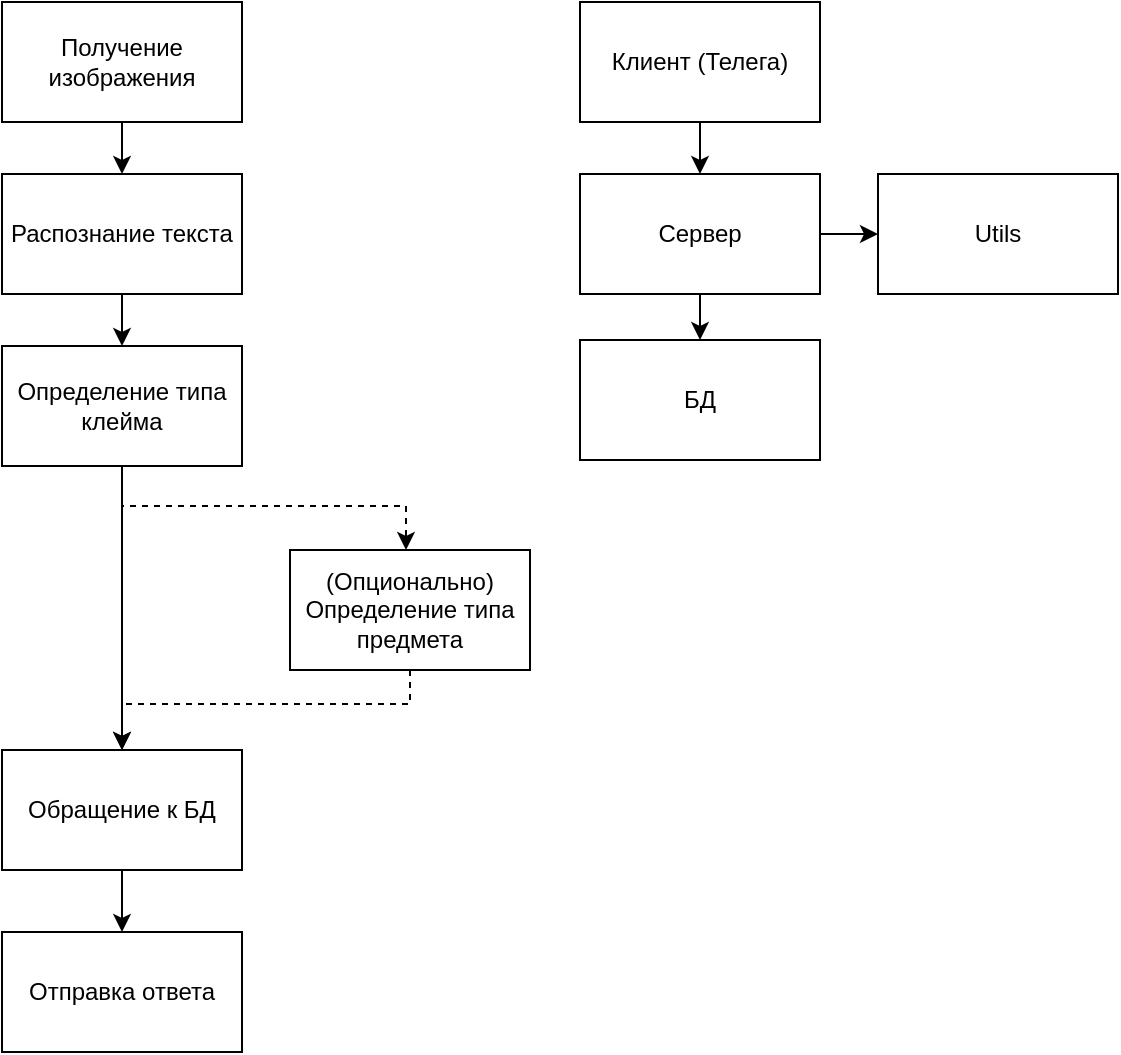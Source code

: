 <mxfile version="24.4.13" type="github">
  <diagram name="Страница — 1" id="3V6jpC0yMCFk1615mb3v">
    <mxGraphModel dx="1694" dy="937" grid="0" gridSize="10" guides="1" tooltips="1" connect="1" arrows="1" fold="1" page="1" pageScale="1" pageWidth="1169" pageHeight="1654" math="0" shadow="0">
      <root>
        <mxCell id="0" />
        <mxCell id="1" parent="0" />
        <mxCell id="1R1uhA-N2sK_DffIv4TX-5" style="edgeStyle=orthogonalEdgeStyle;rounded=0;orthogonalLoop=1;jettySize=auto;html=1;entryX=0.5;entryY=0;entryDx=0;entryDy=0;" edge="1" parent="1" source="1R1uhA-N2sK_DffIv4TX-1" target="1R1uhA-N2sK_DffIv4TX-4">
          <mxGeometry relative="1" as="geometry" />
        </mxCell>
        <mxCell id="1R1uhA-N2sK_DffIv4TX-1" value="Распознание текста" style="rounded=0;whiteSpace=wrap;html=1;" vertex="1" parent="1">
          <mxGeometry x="47" y="157" width="120" height="60" as="geometry" />
        </mxCell>
        <mxCell id="1R1uhA-N2sK_DffIv4TX-3" style="edgeStyle=orthogonalEdgeStyle;rounded=0;orthogonalLoop=1;jettySize=auto;html=1;" edge="1" parent="1" source="1R1uhA-N2sK_DffIv4TX-2" target="1R1uhA-N2sK_DffIv4TX-1">
          <mxGeometry relative="1" as="geometry" />
        </mxCell>
        <mxCell id="1R1uhA-N2sK_DffIv4TX-2" value="Получение изображения" style="rounded=0;whiteSpace=wrap;html=1;" vertex="1" parent="1">
          <mxGeometry x="47" y="71" width="120" height="60" as="geometry" />
        </mxCell>
        <mxCell id="1R1uhA-N2sK_DffIv4TX-7" style="edgeStyle=orthogonalEdgeStyle;rounded=0;orthogonalLoop=1;jettySize=auto;html=1;" edge="1" parent="1" source="1R1uhA-N2sK_DffIv4TX-4" target="1R1uhA-N2sK_DffIv4TX-9">
          <mxGeometry relative="1" as="geometry">
            <mxPoint x="107" y="449.857" as="targetPoint" />
          </mxGeometry>
        </mxCell>
        <mxCell id="1R1uhA-N2sK_DffIv4TX-8" style="edgeStyle=orthogonalEdgeStyle;rounded=0;orthogonalLoop=1;jettySize=auto;html=1;dashed=1;" edge="1" parent="1" source="1R1uhA-N2sK_DffIv4TX-4" target="1R1uhA-N2sK_DffIv4TX-6">
          <mxGeometry relative="1" as="geometry">
            <Array as="points">
              <mxPoint x="107" y="323" />
              <mxPoint x="249" y="323" />
            </Array>
          </mxGeometry>
        </mxCell>
        <mxCell id="1R1uhA-N2sK_DffIv4TX-4" value="Определение типа клейма" style="rounded=0;whiteSpace=wrap;html=1;" vertex="1" parent="1">
          <mxGeometry x="47" y="243" width="120" height="60" as="geometry" />
        </mxCell>
        <mxCell id="1R1uhA-N2sK_DffIv4TX-10" style="edgeStyle=orthogonalEdgeStyle;rounded=0;orthogonalLoop=1;jettySize=auto;html=1;entryX=0.5;entryY=0;entryDx=0;entryDy=0;dashed=1;" edge="1" parent="1" source="1R1uhA-N2sK_DffIv4TX-6" target="1R1uhA-N2sK_DffIv4TX-9">
          <mxGeometry relative="1" as="geometry">
            <Array as="points">
              <mxPoint x="251" y="422" />
              <mxPoint x="107" y="422" />
            </Array>
          </mxGeometry>
        </mxCell>
        <mxCell id="1R1uhA-N2sK_DffIv4TX-6" value="(Опционально) Определение типа предмета" style="rounded=0;whiteSpace=wrap;html=1;" vertex="1" parent="1">
          <mxGeometry x="191" y="345" width="120" height="60" as="geometry" />
        </mxCell>
        <mxCell id="1R1uhA-N2sK_DffIv4TX-12" style="edgeStyle=orthogonalEdgeStyle;rounded=0;orthogonalLoop=1;jettySize=auto;html=1;" edge="1" parent="1" source="1R1uhA-N2sK_DffIv4TX-9" target="1R1uhA-N2sK_DffIv4TX-11">
          <mxGeometry relative="1" as="geometry" />
        </mxCell>
        <mxCell id="1R1uhA-N2sK_DffIv4TX-9" value="Обращение к БД" style="rounded=0;whiteSpace=wrap;html=1;" vertex="1" parent="1">
          <mxGeometry x="47" y="445" width="120" height="60" as="geometry" />
        </mxCell>
        <mxCell id="1R1uhA-N2sK_DffIv4TX-11" value="Отправка ответа" style="rounded=0;whiteSpace=wrap;html=1;" vertex="1" parent="1">
          <mxGeometry x="47" y="536" width="120" height="60" as="geometry" />
        </mxCell>
        <mxCell id="1R1uhA-N2sK_DffIv4TX-15" style="edgeStyle=orthogonalEdgeStyle;rounded=0;orthogonalLoop=1;jettySize=auto;html=1;" edge="1" parent="1" source="1R1uhA-N2sK_DffIv4TX-13" target="1R1uhA-N2sK_DffIv4TX-14">
          <mxGeometry relative="1" as="geometry" />
        </mxCell>
        <mxCell id="1R1uhA-N2sK_DffIv4TX-13" value="Клиент (Телега)" style="rounded=0;whiteSpace=wrap;html=1;" vertex="1" parent="1">
          <mxGeometry x="336" y="71" width="120" height="60" as="geometry" />
        </mxCell>
        <mxCell id="1R1uhA-N2sK_DffIv4TX-17" style="edgeStyle=orthogonalEdgeStyle;rounded=0;orthogonalLoop=1;jettySize=auto;html=1;" edge="1" parent="1" source="1R1uhA-N2sK_DffIv4TX-14" target="1R1uhA-N2sK_DffIv4TX-16">
          <mxGeometry relative="1" as="geometry" />
        </mxCell>
        <mxCell id="1R1uhA-N2sK_DffIv4TX-19" style="edgeStyle=orthogonalEdgeStyle;rounded=0;orthogonalLoop=1;jettySize=auto;html=1;entryX=0;entryY=0.5;entryDx=0;entryDy=0;" edge="1" parent="1" source="1R1uhA-N2sK_DffIv4TX-14" target="1R1uhA-N2sK_DffIv4TX-18">
          <mxGeometry relative="1" as="geometry" />
        </mxCell>
        <mxCell id="1R1uhA-N2sK_DffIv4TX-14" value="Сервер" style="rounded=0;whiteSpace=wrap;html=1;" vertex="1" parent="1">
          <mxGeometry x="336" y="157" width="120" height="60" as="geometry" />
        </mxCell>
        <mxCell id="1R1uhA-N2sK_DffIv4TX-16" value="БД" style="rounded=0;whiteSpace=wrap;html=1;" vertex="1" parent="1">
          <mxGeometry x="336" y="240" width="120" height="60" as="geometry" />
        </mxCell>
        <mxCell id="1R1uhA-N2sK_DffIv4TX-18" value="Utils" style="rounded=0;whiteSpace=wrap;html=1;" vertex="1" parent="1">
          <mxGeometry x="485" y="157" width="120" height="60" as="geometry" />
        </mxCell>
      </root>
    </mxGraphModel>
  </diagram>
</mxfile>
